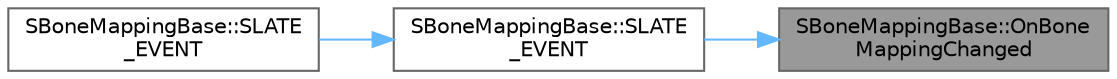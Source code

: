 digraph "SBoneMappingBase::OnBoneMappingChanged"
{
 // INTERACTIVE_SVG=YES
 // LATEX_PDF_SIZE
  bgcolor="transparent";
  edge [fontname=Helvetica,fontsize=10,labelfontname=Helvetica,labelfontsize=10];
  node [fontname=Helvetica,fontsize=10,shape=box,height=0.2,width=0.4];
  rankdir="RL";
  Node1 [id="Node000001",label="SBoneMappingBase::OnBone\lMappingChanged",height=0.2,width=0.4,color="gray40", fillcolor="grey60", style="filled", fontcolor="black",tooltip=" "];
  Node1 -> Node2 [id="edge1_Node000001_Node000002",dir="back",color="steelblue1",style="solid",tooltip=" "];
  Node2 [id="Node000002",label="SBoneMappingBase::SLATE\l_EVENT",height=0.2,width=0.4,color="grey40", fillcolor="white", style="filled",URL="$d8/d2a/classSBoneMappingBase.html#abaee3f7679cd9c85c525c6e981ef1ad6",tooltip=" "];
  Node2 -> Node3 [id="edge2_Node000002_Node000003",dir="back",color="steelblue1",style="solid",tooltip=" "];
  Node3 [id="Node000003",label="SBoneMappingBase::SLATE\l_EVENT",height=0.2,width=0.4,color="grey40", fillcolor="white", style="filled",URL="$d8/d2a/classSBoneMappingBase.html#ac1ee2ed4fbef05902fe5ebd1cee2199f",tooltip=" "];
}
